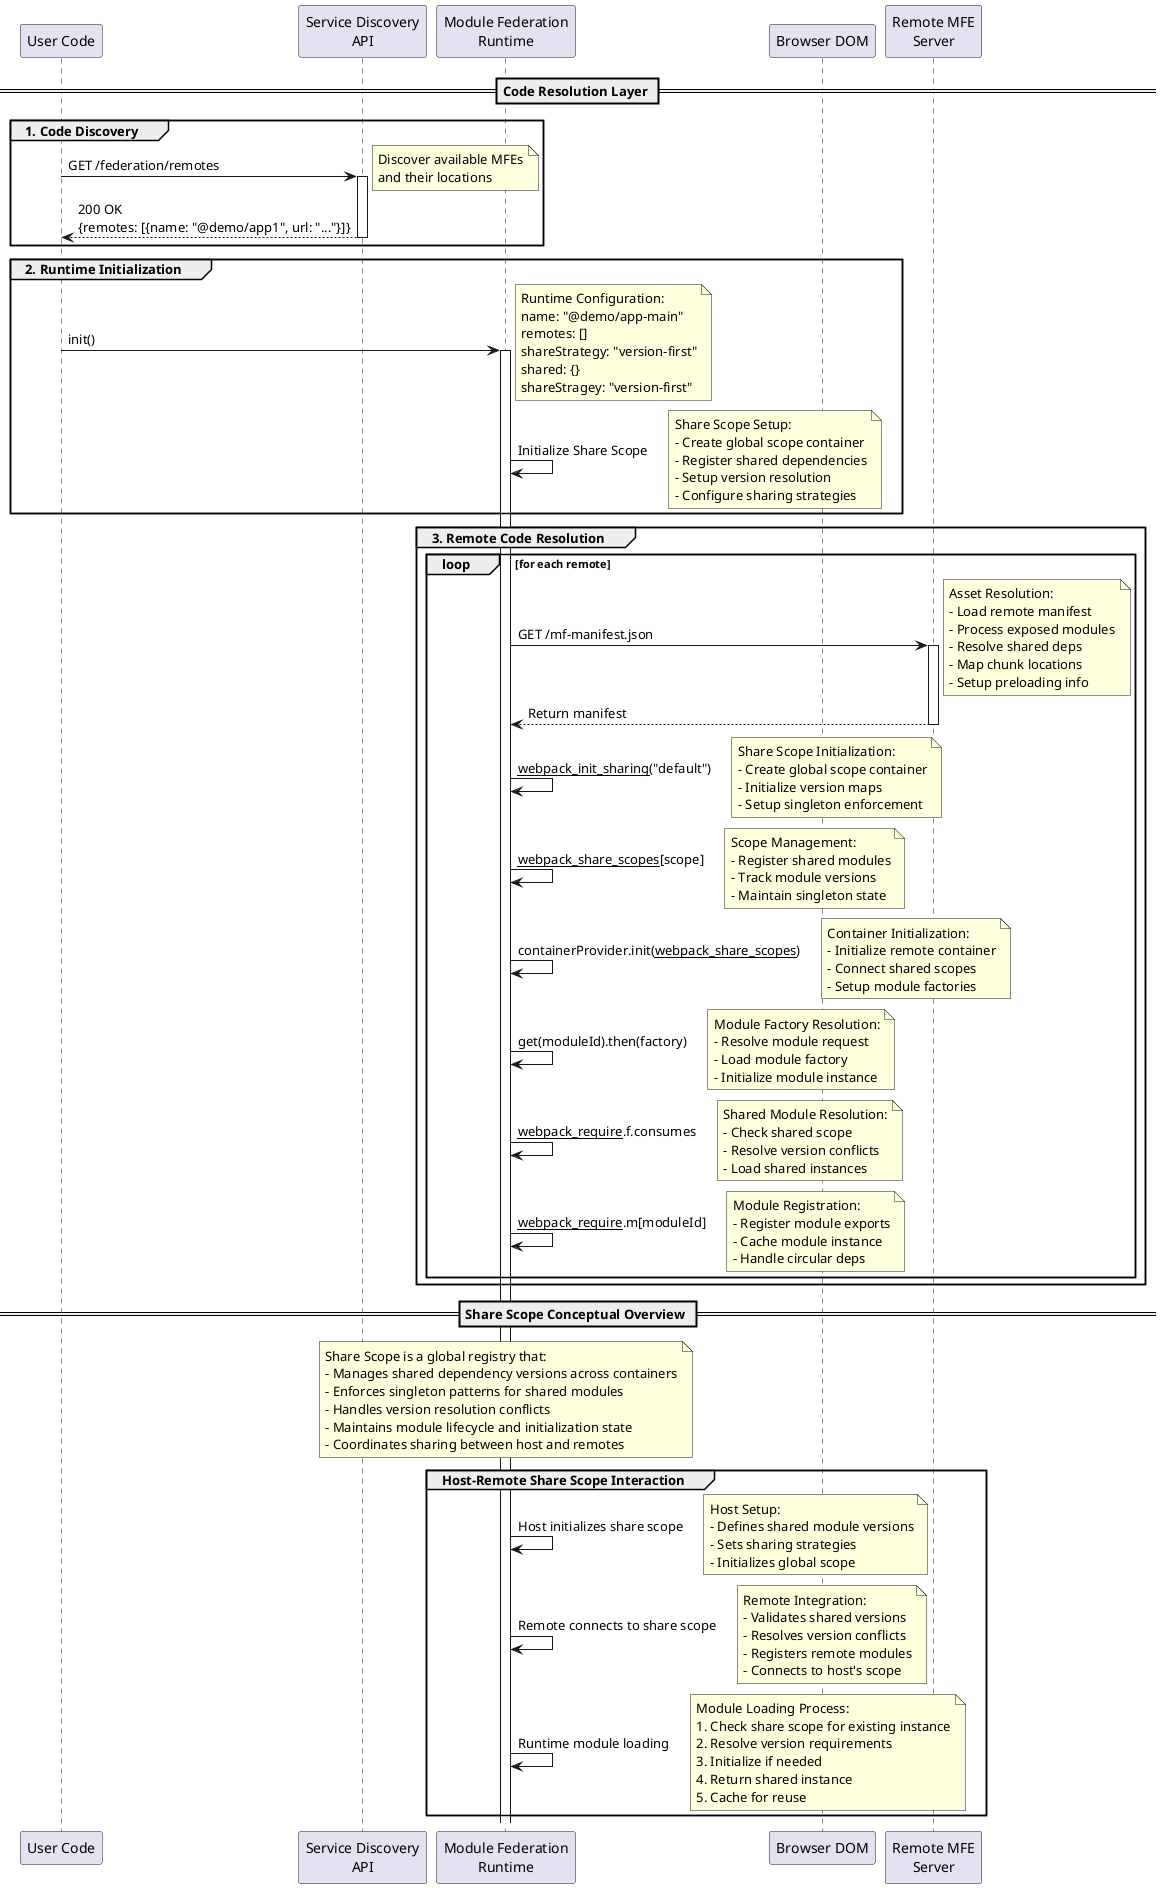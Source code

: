 @startuml Module Federation Code Resolution Flow

participant "User Code" as User
participant "Service Discovery\nAPI" as SDA
participant "Module Federation\nRuntime" as MF
participant "Browser DOM" as Browser
participant "Remote MFE\nServer" as Remote

== Code Resolution Layer ==

group 1. Code Discovery
    User -> SDA: GET /federation/remotes
    activate SDA
    note right: Discover available MFEs\nand their locations
    SDA --> User: 200 OK\n{remotes: [{name: "@demo/app1", url: "..."}]}
    deactivate SDA
end

group 2. Runtime Initialization
    User -> MF: init()
    note right
      Runtime Configuration:
      name: "@demo/app-main"
      remotes: []
      shareStrategy: "version-first"
      shared: {}
      shareStragey: "version-first"
    end note
    activate MF
    
    MF -> MF: Initialize Share Scope
    note right
      Share Scope Setup:
      - Create global scope container
      - Register shared dependencies
      - Setup version resolution
      - Configure sharing strategies
    end note
end

group 3. Remote Code Resolution
    loop for each remote
        MF -> Remote: GET /mf-manifest.json
        activate Remote
        note right
          Asset Resolution:
          - Load remote manifest
          - Process exposed modules
          - Resolve shared deps
          - Map chunk locations
          - Setup preloading info
        end note
        Remote --> MF: Return manifest
        deactivate Remote

        MF -> MF: __webpack_init_sharing__("default")
        note right
          Share Scope Initialization:
          - Create global scope container
          - Initialize version maps
          - Setup singleton enforcement
        end note

        MF -> MF: __webpack_share_scopes__[scope]
        note right
          Scope Management:
          - Register shared modules
          - Track module versions
          - Maintain singleton state
        end note

        MF -> MF: containerProvider.init(__webpack_share_scopes__)
        note right
          Container Initialization:
          - Initialize remote container
          - Connect shared scopes
          - Setup module factories
        end note

        MF -> MF: get(moduleId).then(factory)
        note right
          Module Factory Resolution:
          - Resolve module request
          - Load module factory
          - Initialize module instance
        end note

        MF -> MF: __webpack_require__.f.consumes
        note right
          Shared Module Resolution:
          - Check shared scope
          - Resolve version conflicts
          - Load shared instances
        end note

        MF -> MF: __webpack_require__.m[moduleId]
        note right
          Module Registration:
          - Register module exports
          - Cache module instance
          - Handle circular deps
        end note
    end
end

== Share Scope Conceptual Overview ==
note over MF
  Share Scope is a global registry that:
  - Manages shared dependency versions across containers
  - Enforces singleton patterns for shared modules
  - Handles version resolution conflicts
  - Maintains module lifecycle and initialization state
  - Coordinates sharing between host and remotes
end note

group Host-Remote Share Scope Interaction
    MF -> MF: Host initializes share scope
    note right
      Host Setup:
      - Defines shared module versions
      - Sets sharing strategies
      - Initializes global scope
    end note

    MF -> MF: Remote connects to share scope
    note right
      Remote Integration:
      - Validates shared versions
      - Resolves version conflicts
      - Registers remote modules
      - Connects to host's scope
    end note

    MF -> MF: Runtime module loading
    note right
      Module Loading Process:
      1. Check share scope for existing instance
      2. Resolve version requirements
      3. Initialize if needed
      4. Return shared instance
      5. Cache for reuse
    end note
end

@enduml